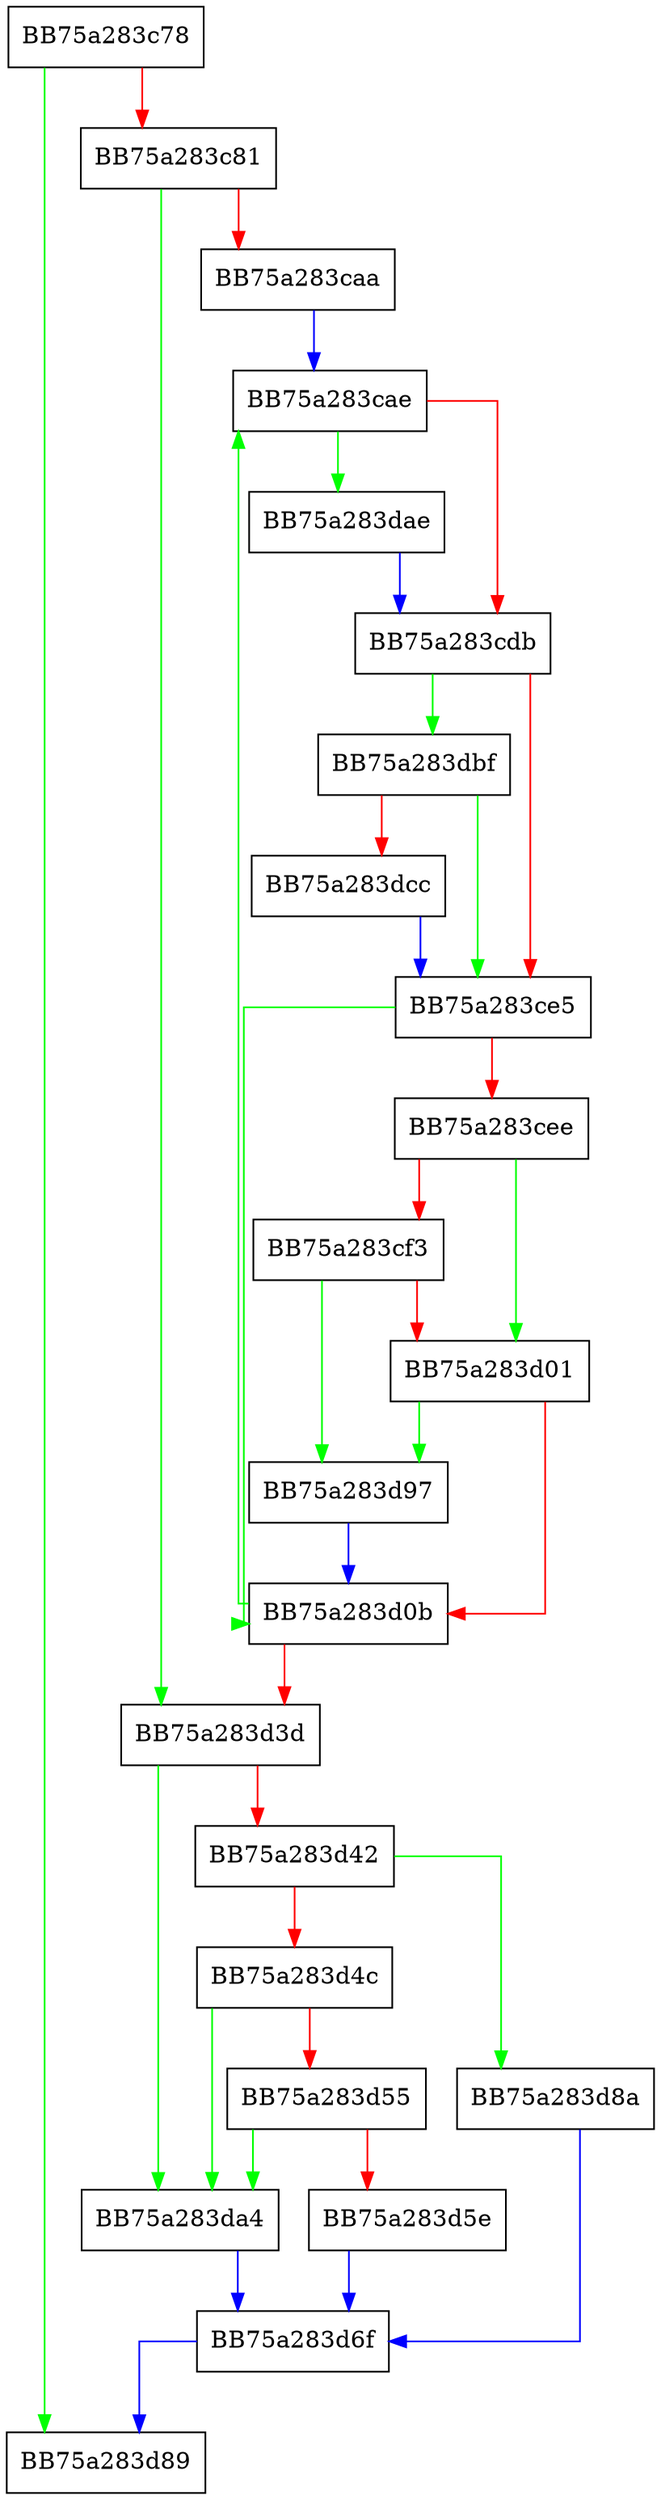 digraph sqlite3SrcListDelete {
  node [shape="box"];
  graph [splines=ortho];
  BB75a283c78 -> BB75a283d89 [color="green"];
  BB75a283c78 -> BB75a283c81 [color="red"];
  BB75a283c81 -> BB75a283d3d [color="green"];
  BB75a283c81 -> BB75a283caa [color="red"];
  BB75a283caa -> BB75a283cae [color="blue"];
  BB75a283cae -> BB75a283dae [color="green"];
  BB75a283cae -> BB75a283cdb [color="red"];
  BB75a283cdb -> BB75a283dbf [color="green"];
  BB75a283cdb -> BB75a283ce5 [color="red"];
  BB75a283ce5 -> BB75a283d0b [color="green"];
  BB75a283ce5 -> BB75a283cee [color="red"];
  BB75a283cee -> BB75a283d01 [color="green"];
  BB75a283cee -> BB75a283cf3 [color="red"];
  BB75a283cf3 -> BB75a283d97 [color="green"];
  BB75a283cf3 -> BB75a283d01 [color="red"];
  BB75a283d01 -> BB75a283d97 [color="green"];
  BB75a283d01 -> BB75a283d0b [color="red"];
  BB75a283d0b -> BB75a283cae [color="green"];
  BB75a283d0b -> BB75a283d3d [color="red"];
  BB75a283d3d -> BB75a283da4 [color="green"];
  BB75a283d3d -> BB75a283d42 [color="red"];
  BB75a283d42 -> BB75a283d8a [color="green"];
  BB75a283d42 -> BB75a283d4c [color="red"];
  BB75a283d4c -> BB75a283da4 [color="green"];
  BB75a283d4c -> BB75a283d55 [color="red"];
  BB75a283d55 -> BB75a283da4 [color="green"];
  BB75a283d55 -> BB75a283d5e [color="red"];
  BB75a283d5e -> BB75a283d6f [color="blue"];
  BB75a283d6f -> BB75a283d89 [color="blue"];
  BB75a283d8a -> BB75a283d6f [color="blue"];
  BB75a283d97 -> BB75a283d0b [color="blue"];
  BB75a283da4 -> BB75a283d6f [color="blue"];
  BB75a283dae -> BB75a283cdb [color="blue"];
  BB75a283dbf -> BB75a283ce5 [color="green"];
  BB75a283dbf -> BB75a283dcc [color="red"];
  BB75a283dcc -> BB75a283ce5 [color="blue"];
}